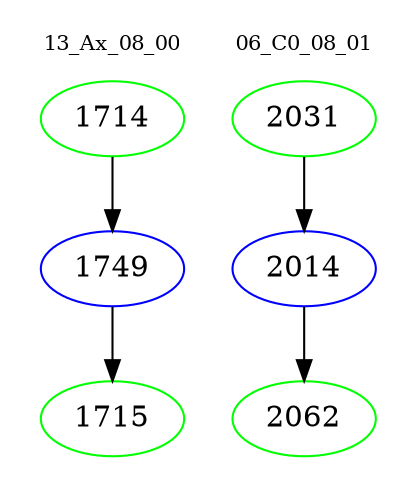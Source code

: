 digraph{
subgraph cluster_0 {
color = white
label = "13_Ax_08_00";
fontsize=10;
T0_1714 [label="1714", color="green"]
T0_1714 -> T0_1749 [color="black"]
T0_1749 [label="1749", color="blue"]
T0_1749 -> T0_1715 [color="black"]
T0_1715 [label="1715", color="green"]
}
subgraph cluster_1 {
color = white
label = "06_C0_08_01";
fontsize=10;
T1_2031 [label="2031", color="green"]
T1_2031 -> T1_2014 [color="black"]
T1_2014 [label="2014", color="blue"]
T1_2014 -> T1_2062 [color="black"]
T1_2062 [label="2062", color="green"]
}
}
